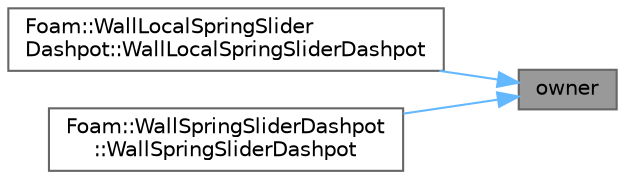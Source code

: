 digraph "owner"
{
 // LATEX_PDF_SIZE
  bgcolor="transparent";
  edge [fontname=Helvetica,fontsize=10,labelfontname=Helvetica,labelfontsize=10];
  node [fontname=Helvetica,fontsize=10,shape=box,height=0.2,width=0.4];
  rankdir="RL";
  Node1 [id="Node000001",label="owner",height=0.2,width=0.4,color="gray40", fillcolor="grey60", style="filled", fontcolor="black",tooltip=" "];
  Node1 -> Node2 [id="edge1_Node000001_Node000002",dir="back",color="steelblue1",style="solid",tooltip=" "];
  Node2 [id="Node000002",label="Foam::WallLocalSpringSlider\lDashpot::WallLocalSpringSliderDashpot",height=0.2,width=0.4,color="grey40", fillcolor="white", style="filled",URL="$classFoam_1_1WallLocalSpringSliderDashpot.html#a87d5d4fdb334115ce1f35cd0bbab23d6",tooltip=" "];
  Node1 -> Node3 [id="edge2_Node000001_Node000003",dir="back",color="steelblue1",style="solid",tooltip=" "];
  Node3 [id="Node000003",label="Foam::WallSpringSliderDashpot\l::WallSpringSliderDashpot",height=0.2,width=0.4,color="grey40", fillcolor="white", style="filled",URL="$classFoam_1_1WallSpringSliderDashpot.html#adb716013aefd02b882615c202d9ead96",tooltip=" "];
}
